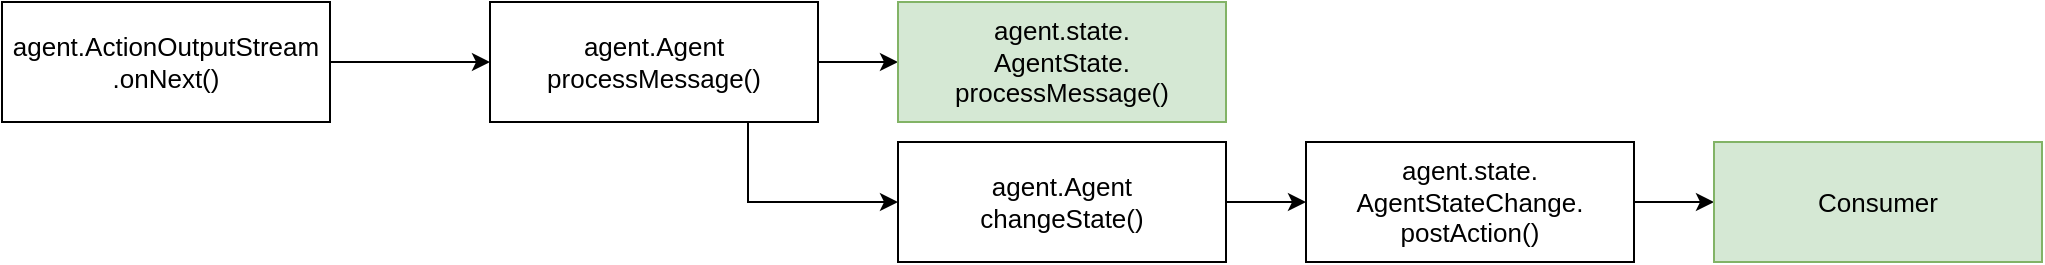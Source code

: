 <mxfile version="14.4.9" type="github">
  <diagram id="dsMQ6YcTPDb408nm1QtT" name="Page-1">
    <mxGraphModel dx="1038" dy="547" grid="0" gridSize="10" guides="1" tooltips="1" connect="1" arrows="1" fold="1" page="0" pageScale="1" pageWidth="850" pageHeight="1100" math="0" shadow="0">
      <root>
        <mxCell id="0" />
        <mxCell id="1" parent="0" />
        <mxCell id="Y4A-1n8Vv7i9clA8c0de-3" value="" style="edgeStyle=orthogonalEdgeStyle;rounded=0;orthogonalLoop=1;jettySize=auto;html=1;" edge="1" parent="1" source="Y4A-1n8Vv7i9clA8c0de-1" target="Y4A-1n8Vv7i9clA8c0de-2">
          <mxGeometry relative="1" as="geometry" />
        </mxCell>
        <UserObject label="&lt;div style=&quot;color: rgb(0 , 0 , 0) ; font-family: &amp;#34;helvetica&amp;#34; ; font-size: 13px ; font-style: normal ; font-weight: 400 ; letter-spacing: normal ; text-align: center ; text-indent: 0px ; text-transform: none ; word-spacing: 0px ; background-color: rgb(255 , 255 , 255)&quot;&gt;agent.ActionOutputStream&lt;/div&gt;&lt;div style=&quot;color: rgb(0 , 0 , 0) ; font-family: &amp;#34;helvetica&amp;#34; ; font-size: 13px ; font-style: normal ; font-weight: 400 ; letter-spacing: normal ; text-align: center ; text-indent: 0px ; text-transform: none ; word-spacing: 0px ; background-color: rgb(255 , 255 , 255)&quot;&gt;.onNext()&lt;/div&gt;" treeRoot="1" id="Y4A-1n8Vv7i9clA8c0de-1">
          <mxCell style="whiteSpace=wrap;html=1;align=center;treeFolding=1;treeMoving=1;newEdgeStyle={&quot;edgeStyle&quot;:&quot;elbowEdgeStyle&quot;,&quot;startArrow&quot;:&quot;none&quot;,&quot;endArrow&quot;:&quot;none&quot;};fontSize=13;" vertex="1" parent="1">
            <mxGeometry x="120" y="130" width="164" height="60" as="geometry" />
          </mxCell>
        </UserObject>
        <UserObject label="&lt;div&gt;agent.Agent&lt;br&gt;&lt;/div&gt;&lt;div&gt;processMessage()&lt;/div&gt;" id="Y4A-1n8Vv7i9clA8c0de-2">
          <mxCell style="whiteSpace=wrap;html=1;align=center;treeFolding=1;treeMoving=1;newEdgeStyle={&quot;edgeStyle&quot;:&quot;elbowEdgeStyle&quot;,&quot;startArrow&quot;:&quot;none&quot;,&quot;endArrow&quot;:&quot;none&quot;};fontSize=13;" vertex="1" parent="1">
            <mxGeometry x="364" y="130" width="164" height="60" as="geometry" />
          </mxCell>
        </UserObject>
        <mxCell id="Y4A-1n8Vv7i9clA8c0de-4" value="" style="edgeStyle=orthogonalEdgeStyle;rounded=0;orthogonalLoop=1;jettySize=auto;html=1;" edge="1" target="Y4A-1n8Vv7i9clA8c0de-5" source="Y4A-1n8Vv7i9clA8c0de-2" parent="1">
          <mxGeometry relative="1" as="geometry">
            <mxPoint x="284" y="160" as="sourcePoint" />
          </mxGeometry>
        </mxCell>
        <UserObject label="&lt;div&gt;agent.state.&lt;/div&gt;&lt;div&gt;AgentState.&lt;/div&gt;&lt;div&gt;processMessage()&lt;/div&gt;" id="Y4A-1n8Vv7i9clA8c0de-5">
          <mxCell style="whiteSpace=wrap;html=1;align=center;treeFolding=1;treeMoving=1;newEdgeStyle={&quot;edgeStyle&quot;:&quot;elbowEdgeStyle&quot;,&quot;startArrow&quot;:&quot;none&quot;,&quot;endArrow&quot;:&quot;none&quot;};fontSize=13;fillColor=#d5e8d4;strokeColor=#82b366;" vertex="1" parent="1">
            <mxGeometry x="568" y="130" width="164" height="60" as="geometry" />
          </mxCell>
        </UserObject>
        <mxCell id="Y4A-1n8Vv7i9clA8c0de-6" value="" style="edgeStyle=orthogonalEdgeStyle;rounded=0;orthogonalLoop=1;jettySize=auto;html=1;" edge="1" target="Y4A-1n8Vv7i9clA8c0de-7" source="Y4A-1n8Vv7i9clA8c0de-2" parent="1">
          <mxGeometry relative="1" as="geometry">
            <mxPoint x="284" y="160" as="sourcePoint" />
            <Array as="points">
              <mxPoint x="493" y="230" />
            </Array>
          </mxGeometry>
        </mxCell>
        <mxCell id="Y4A-1n8Vv7i9clA8c0de-10" style="edgeStyle=orthogonalEdgeStyle;rounded=0;orthogonalLoop=1;jettySize=auto;html=1;exitX=1;exitY=0.5;exitDx=0;exitDy=0;" edge="1" parent="1" source="Y4A-1n8Vv7i9clA8c0de-7" target="Y4A-1n8Vv7i9clA8c0de-9">
          <mxGeometry relative="1" as="geometry" />
        </mxCell>
        <UserObject label="&lt;div&gt;agent.Agent&lt;br&gt;&lt;/div&gt;&lt;div&gt;changeState()&lt;/div&gt;" id="Y4A-1n8Vv7i9clA8c0de-7">
          <mxCell style="whiteSpace=wrap;html=1;align=center;treeFolding=1;treeMoving=1;newEdgeStyle={&quot;edgeStyle&quot;:&quot;elbowEdgeStyle&quot;,&quot;startArrow&quot;:&quot;none&quot;,&quot;endArrow&quot;:&quot;none&quot;};fontSize=13;" vertex="1" parent="1">
            <mxGeometry x="568" y="200" width="164" height="60" as="geometry" />
          </mxCell>
        </UserObject>
        <UserObject label="&lt;div&gt;agent.state.&lt;/div&gt;&lt;div&gt;AgentStateChange.&lt;br&gt;&lt;/div&gt;&lt;div&gt;postAction()&lt;/div&gt;" id="Y4A-1n8Vv7i9clA8c0de-9">
          <mxCell style="whiteSpace=wrap;html=1;align=center;treeFolding=1;treeMoving=1;newEdgeStyle={&quot;edgeStyle&quot;:&quot;elbowEdgeStyle&quot;,&quot;startArrow&quot;:&quot;none&quot;,&quot;endArrow&quot;:&quot;none&quot;};fontSize=13;" vertex="1" parent="1">
            <mxGeometry x="772" y="200" width="164" height="60" as="geometry" />
          </mxCell>
        </UserObject>
        <mxCell id="Y4A-1n8Vv7i9clA8c0de-11" style="edgeStyle=orthogonalEdgeStyle;rounded=0;orthogonalLoop=1;jettySize=auto;html=1;exitX=1;exitY=0.5;exitDx=0;exitDy=0;" edge="1" target="Y4A-1n8Vv7i9clA8c0de-12" source="Y4A-1n8Vv7i9clA8c0de-9" parent="1">
          <mxGeometry relative="1" as="geometry">
            <mxPoint x="732" y="230" as="sourcePoint" />
          </mxGeometry>
        </mxCell>
        <UserObject label="Consumer" id="Y4A-1n8Vv7i9clA8c0de-12">
          <mxCell style="whiteSpace=wrap;html=1;align=center;treeFolding=1;treeMoving=1;newEdgeStyle={&quot;edgeStyle&quot;:&quot;elbowEdgeStyle&quot;,&quot;startArrow&quot;:&quot;none&quot;,&quot;endArrow&quot;:&quot;none&quot;};fontSize=13;fillColor=#d5e8d4;strokeColor=#82b366;" vertex="1" parent="1">
            <mxGeometry x="976" y="200" width="164" height="60" as="geometry" />
          </mxCell>
        </UserObject>
      </root>
    </mxGraphModel>
  </diagram>
</mxfile>
